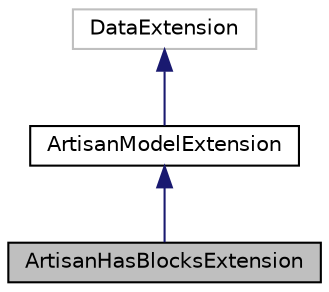 digraph "ArtisanHasBlocksExtension"
{
  edge [fontname="Helvetica",fontsize="10",labelfontname="Helvetica",labelfontsize="10"];
  node [fontname="Helvetica",fontsize="10",shape=record];
  Node1 [label="ArtisanHasBlocksExtension",height=0.2,width=0.4,color="black", fillcolor="grey75", style="filled", fontcolor="black"];
  Node2 -> Node1 [dir="back",color="midnightblue",fontsize="10",style="solid",fontname="Helvetica"];
  Node2 [label="ArtisanModelExtension",height=0.2,width=0.4,color="black", fillcolor="white", style="filled",URL="$class_artisan_model_extension.html"];
  Node3 -> Node2 [dir="back",color="midnightblue",fontsize="10",style="solid",fontname="Helvetica"];
  Node3 [label="DataExtension",height=0.2,width=0.4,color="grey75", fillcolor="white", style="filled"];
}
